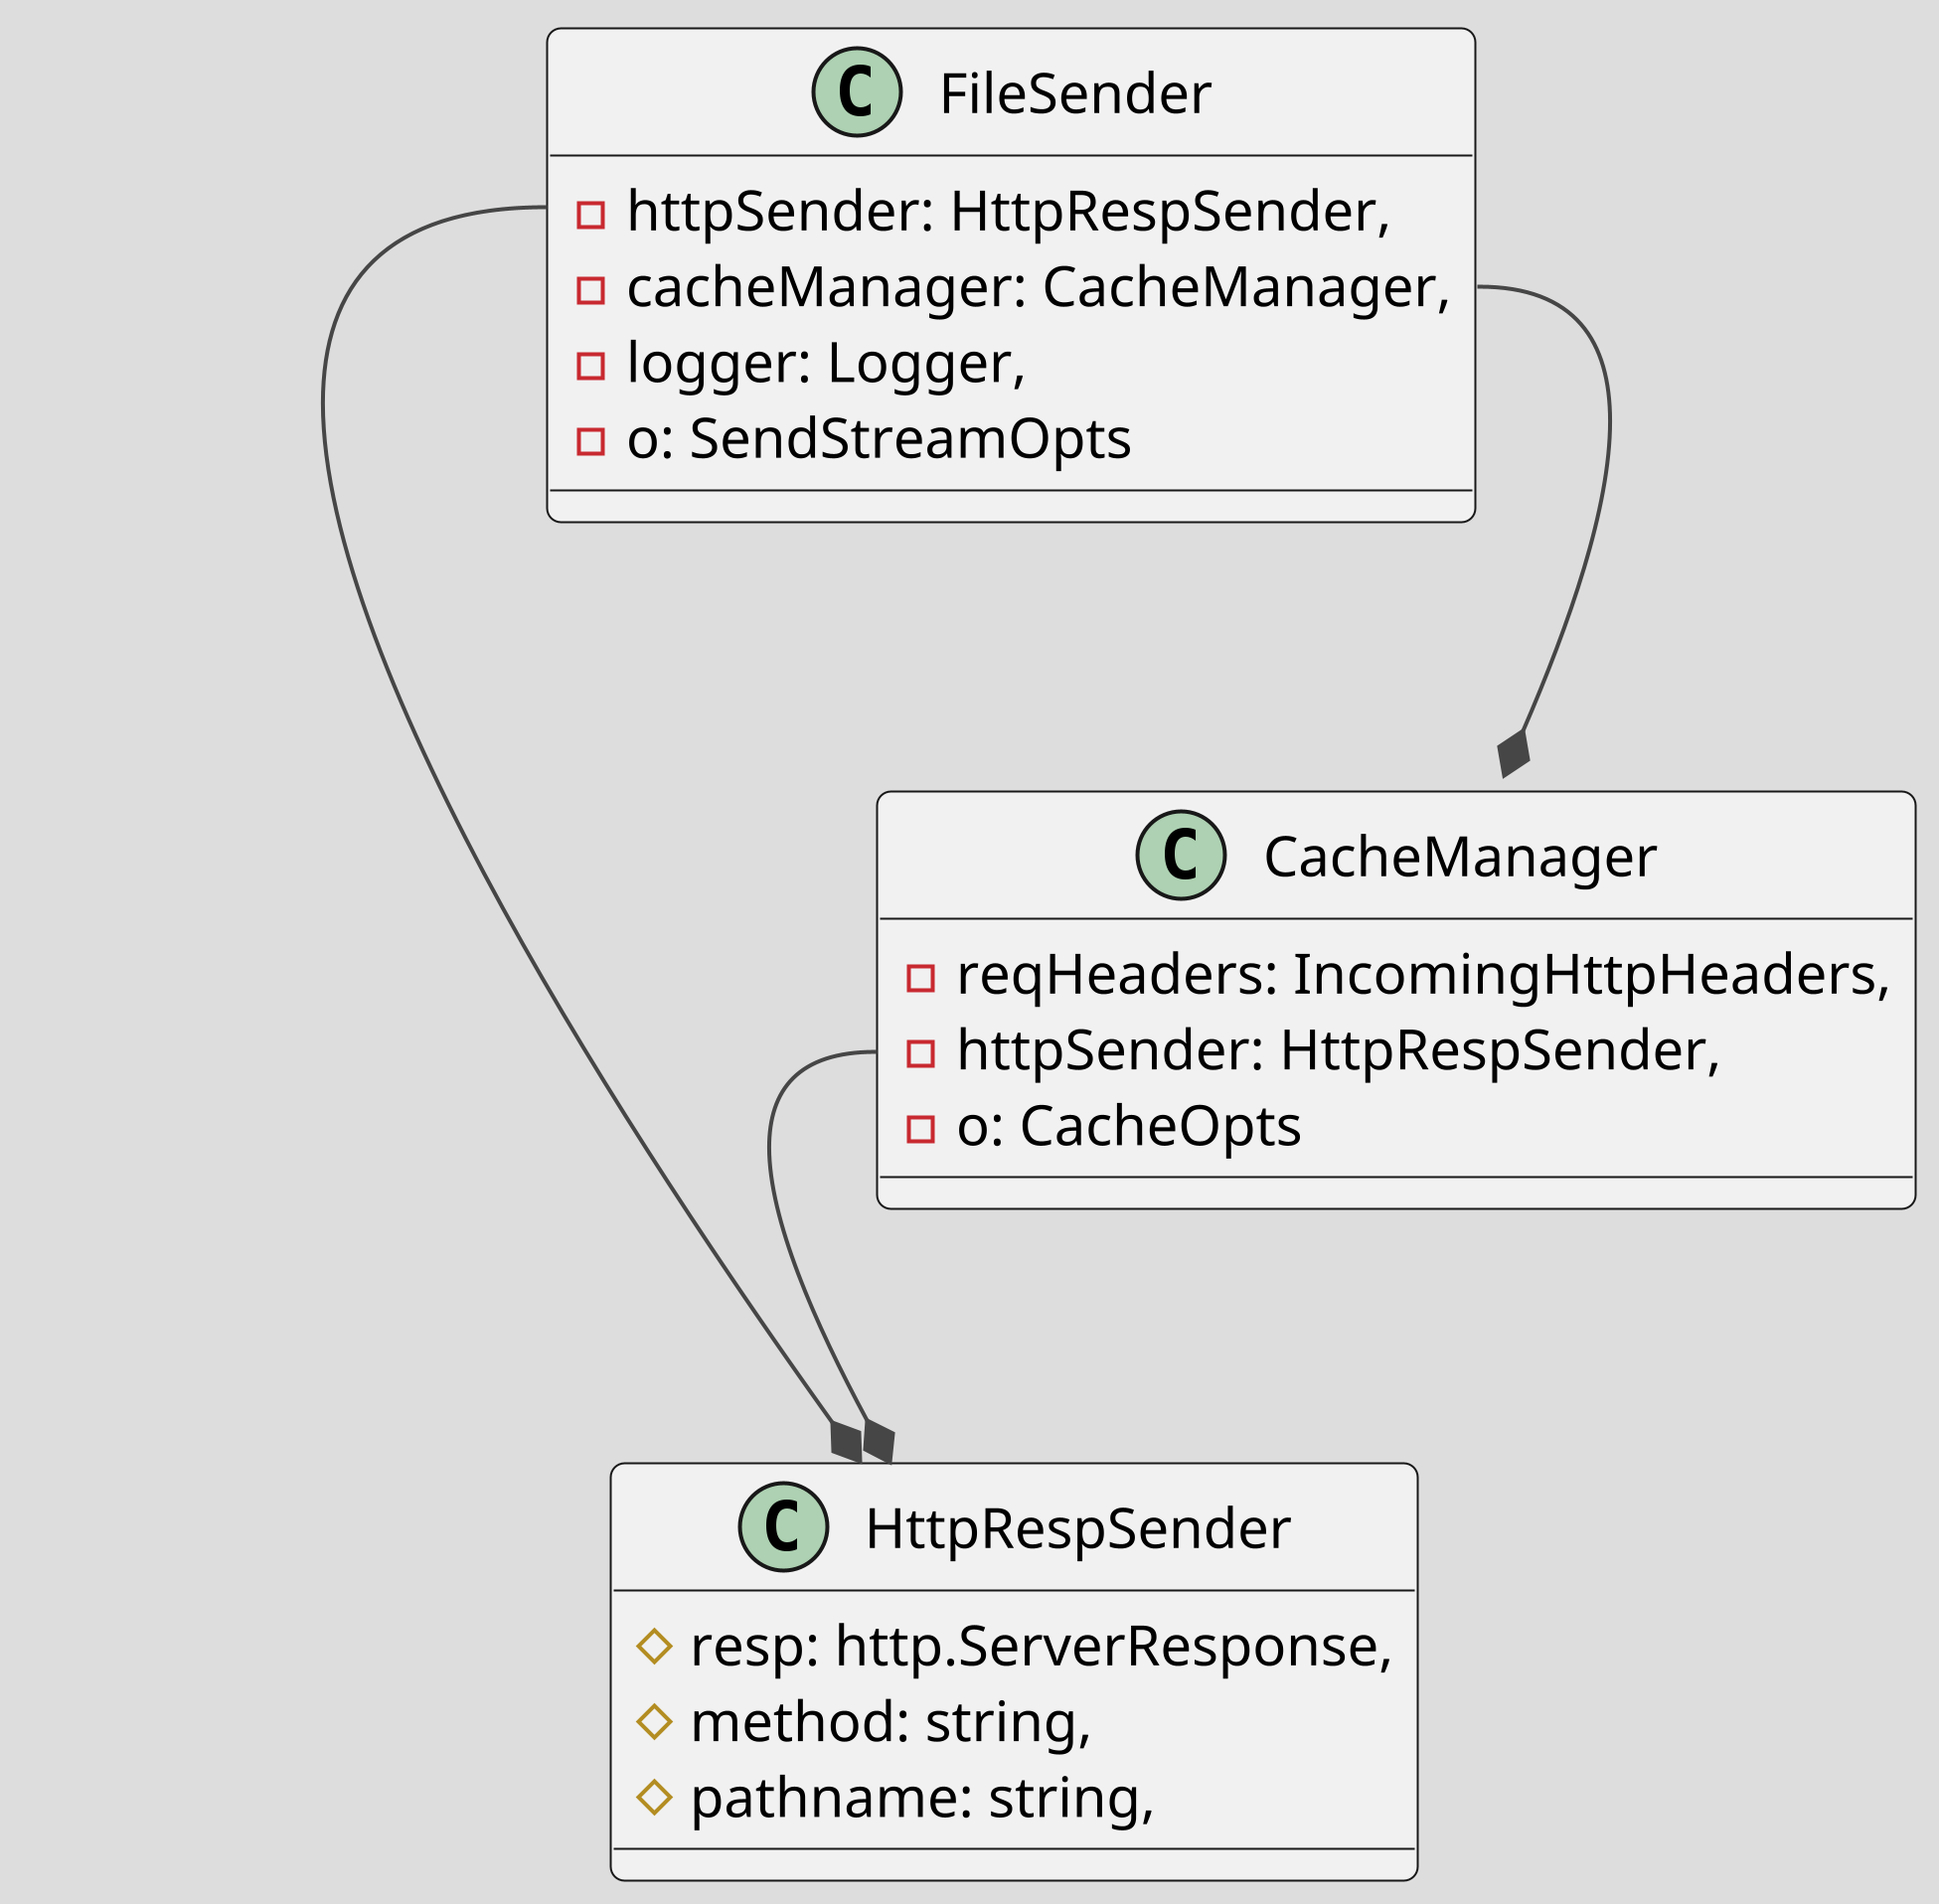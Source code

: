 @startuml

!theme toy
scale 3300 width

class FileSender {
  -httpSender: HttpRespSender,
  -cacheManager: CacheManager,
  -logger: Logger,
  -o: SendStreamOpts
}
FileSender::httpSender --* HttpRespSender
FileSender::cacheManager --* CacheManager

class CacheManager {
  -reqHeaders: IncomingHttpHeaders,
  -httpSender: HttpRespSender,
  -o: CacheOpts
}
CacheManager::httpSender --* HttpRespSender

class HttpRespSender {
  #resp: http.ServerResponse,
  #method: string,
  #pathname: string,
}


@enduml
